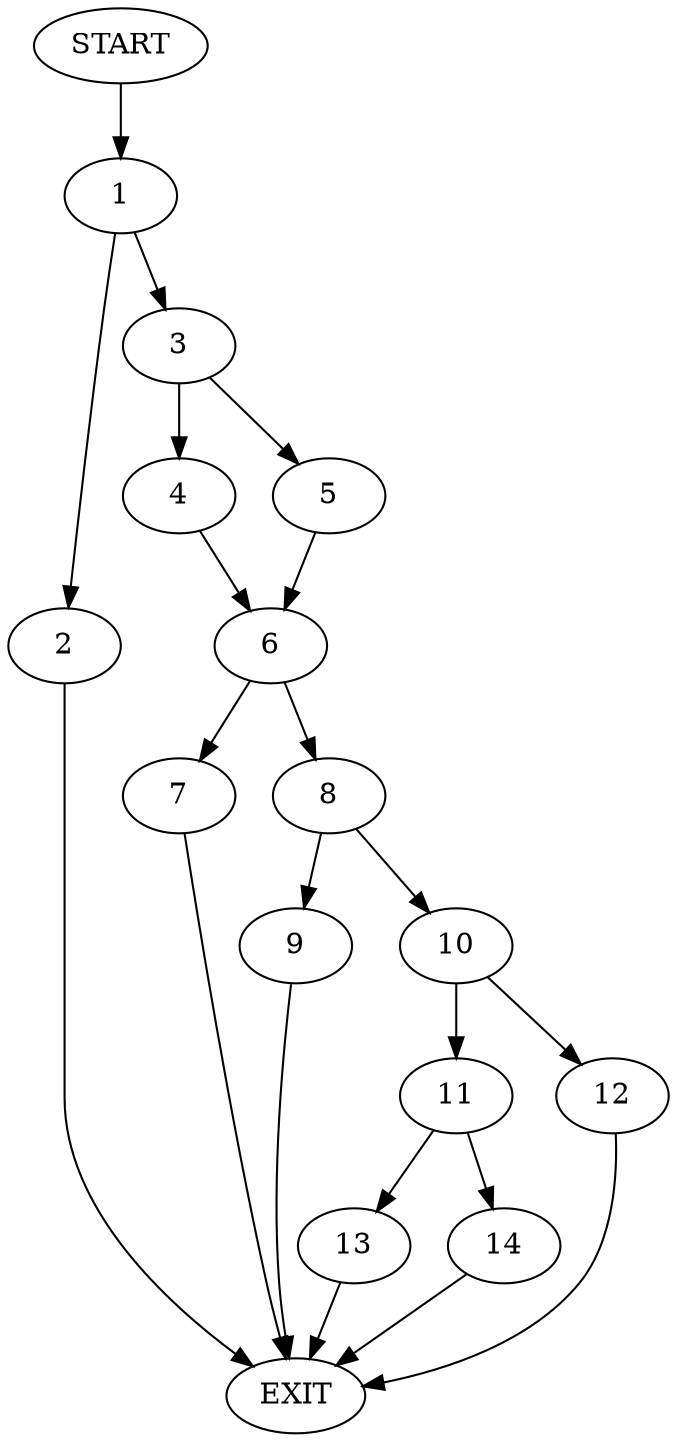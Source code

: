 digraph {
0 [label="START"]
15 [label="EXIT"]
0 -> 1
1 -> 2
1 -> 3
3 -> 4
3 -> 5
2 -> 15
4 -> 6
5 -> 6
6 -> 7
6 -> 8
7 -> 15
8 -> 9
8 -> 10
9 -> 15
10 -> 11
10 -> 12
11 -> 13
11 -> 14
12 -> 15
13 -> 15
14 -> 15
}
